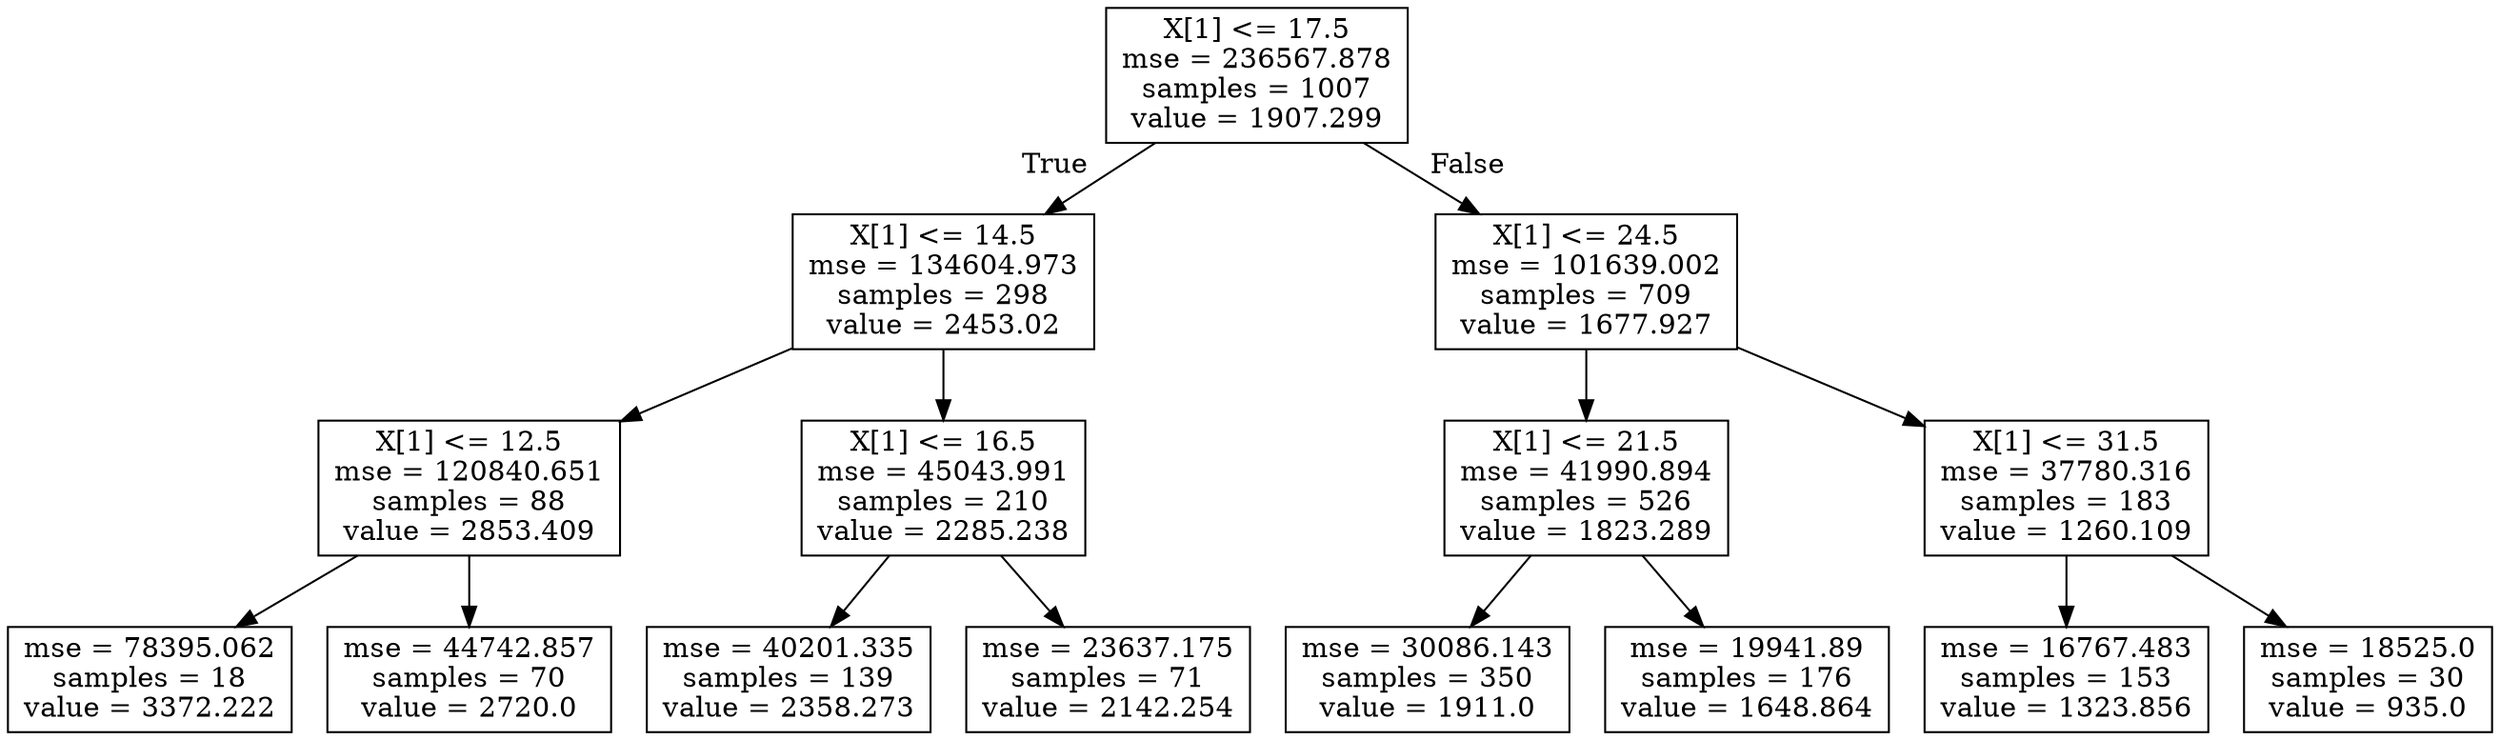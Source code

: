 digraph Tree {
node [shape=box] ;
0 [label="X[1] <= 17.5\nmse = 236567.878\nsamples = 1007\nvalue = 1907.299"] ;
1 [label="X[1] <= 14.5\nmse = 134604.973\nsamples = 298\nvalue = 2453.02"] ;
0 -> 1 [labeldistance=2.5, labelangle=45, headlabel="True"] ;
2 [label="X[1] <= 12.5\nmse = 120840.651\nsamples = 88\nvalue = 2853.409"] ;
1 -> 2 ;
3 [label="mse = 78395.062\nsamples = 18\nvalue = 3372.222"] ;
2 -> 3 ;
4 [label="mse = 44742.857\nsamples = 70\nvalue = 2720.0"] ;
2 -> 4 ;
5 [label="X[1] <= 16.5\nmse = 45043.991\nsamples = 210\nvalue = 2285.238"] ;
1 -> 5 ;
6 [label="mse = 40201.335\nsamples = 139\nvalue = 2358.273"] ;
5 -> 6 ;
7 [label="mse = 23637.175\nsamples = 71\nvalue = 2142.254"] ;
5 -> 7 ;
8 [label="X[1] <= 24.5\nmse = 101639.002\nsamples = 709\nvalue = 1677.927"] ;
0 -> 8 [labeldistance=2.5, labelangle=-45, headlabel="False"] ;
9 [label="X[1] <= 21.5\nmse = 41990.894\nsamples = 526\nvalue = 1823.289"] ;
8 -> 9 ;
10 [label="mse = 30086.143\nsamples = 350\nvalue = 1911.0"] ;
9 -> 10 ;
11 [label="mse = 19941.89\nsamples = 176\nvalue = 1648.864"] ;
9 -> 11 ;
12 [label="X[1] <= 31.5\nmse = 37780.316\nsamples = 183\nvalue = 1260.109"] ;
8 -> 12 ;
13 [label="mse = 16767.483\nsamples = 153\nvalue = 1323.856"] ;
12 -> 13 ;
14 [label="mse = 18525.0\nsamples = 30\nvalue = 935.0"] ;
12 -> 14 ;
}
